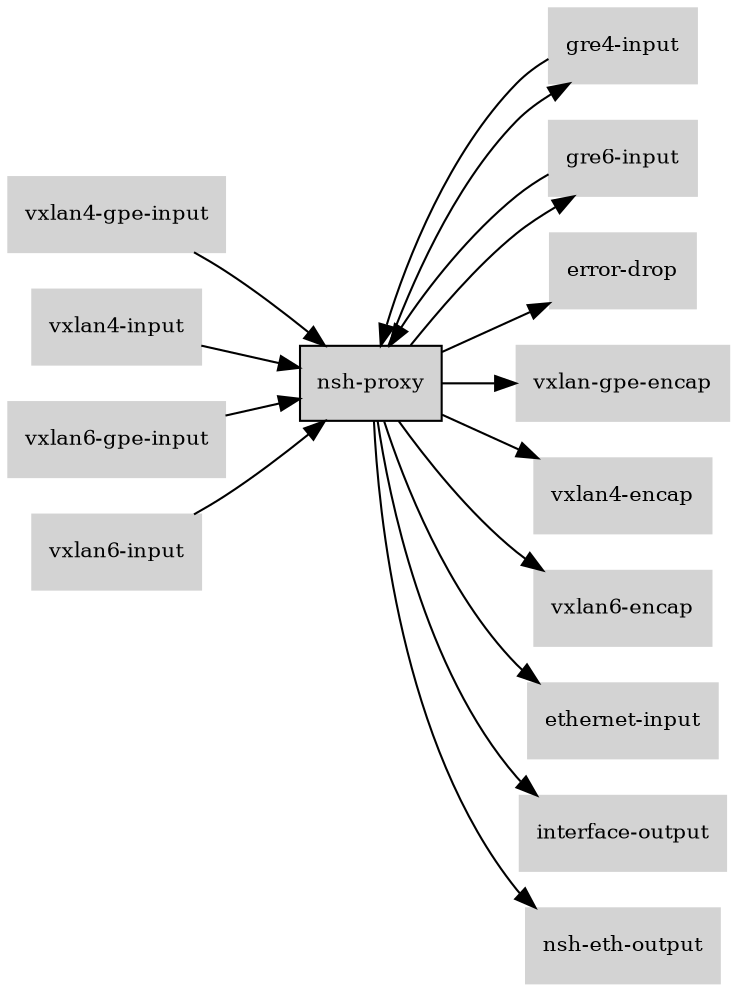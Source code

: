 digraph "nsh_proxy_subgraph" {
  rankdir=LR;
  node [shape=box, style=filled, fontsize=10, color=lightgray, fontcolor=black, fillcolor=lightgray];
  "nsh-proxy" [color=black, fontcolor=black, fillcolor=lightgray];
  edge [fontsize=8];
  "gre4-input" -> "nsh-proxy";
  "gre6-input" -> "nsh-proxy";
  "nsh-proxy" -> "error-drop";
  "nsh-proxy" -> "gre4-input";
  "nsh-proxy" -> "gre6-input";
  "nsh-proxy" -> "vxlan-gpe-encap";
  "nsh-proxy" -> "vxlan4-encap";
  "nsh-proxy" -> "vxlan6-encap";
  "nsh-proxy" -> "ethernet-input";
  "nsh-proxy" -> "interface-output";
  "nsh-proxy" -> "nsh-eth-output";
  "vxlan4-gpe-input" -> "nsh-proxy";
  "vxlan4-input" -> "nsh-proxy";
  "vxlan6-gpe-input" -> "nsh-proxy";
  "vxlan6-input" -> "nsh-proxy";
}
